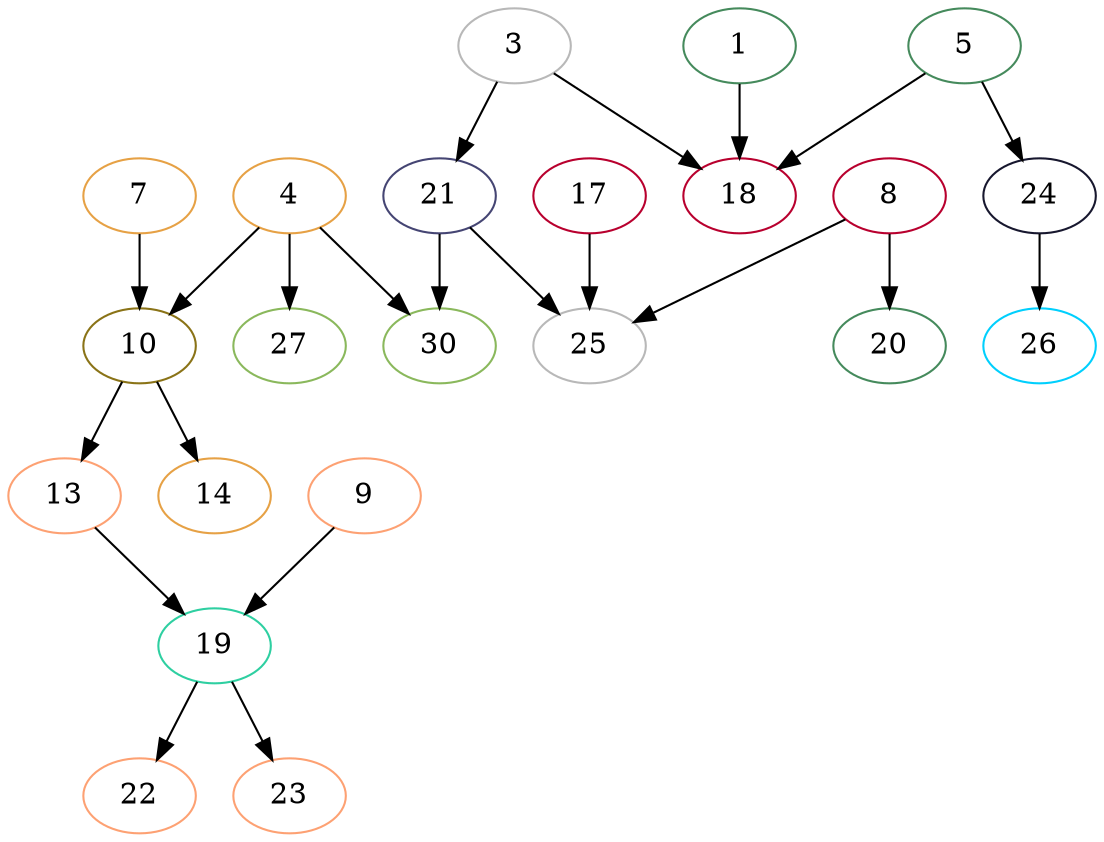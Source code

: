 digraph sample {
19 [color="#2ecfa1"];
9 [color="#fda173"];
13 [color="#fda173"];
22 [color="#fda173"];
23 [color="#fda173"];
10 [color="#8a7317"];
4 [color="#e6a145"];
7 [color="#e6a145"];
14 [color="#e6a145"];
27 [color="#8ab85c"];
30 [color="#8ab85c"];
21 [color="#454573"];
3 [color="#b8b8b8"];
25 [color="#b8b8b8"];
18 [color="#b8002e"];
8 [color="#b8002e"];
17 [color="#b8002e"];
1 [color="#458a5c"];
5 [color="#458a5c"];
20 [color="#458a5c"];
24 [color="#17172e"];
26 [color="#00cffd"];
1 -> 18[color="black"];
3 -> 18[color="black"];
3 -> 21[color="black"];
4 -> 10[color="black"];
4 -> 27[color="black"];
4 -> 30[color="black"];
5 -> 18[color="black"];
5 -> 24[color="black"];
7 -> 10[color="black"];
8 -> 20[color="black"];
8 -> 25[color="black"];
9 -> 19[color="black"];
10 -> 13[color="black"];
10 -> 14[color="black"];
13 -> 19[color="black"];
17 -> 25[color="black"];
19 -> 22[color="black"];
19 -> 23[color="black"];
21 -> 25[color="black"];
21 -> 30[color="black"];
24 -> 26[color="black"];
}